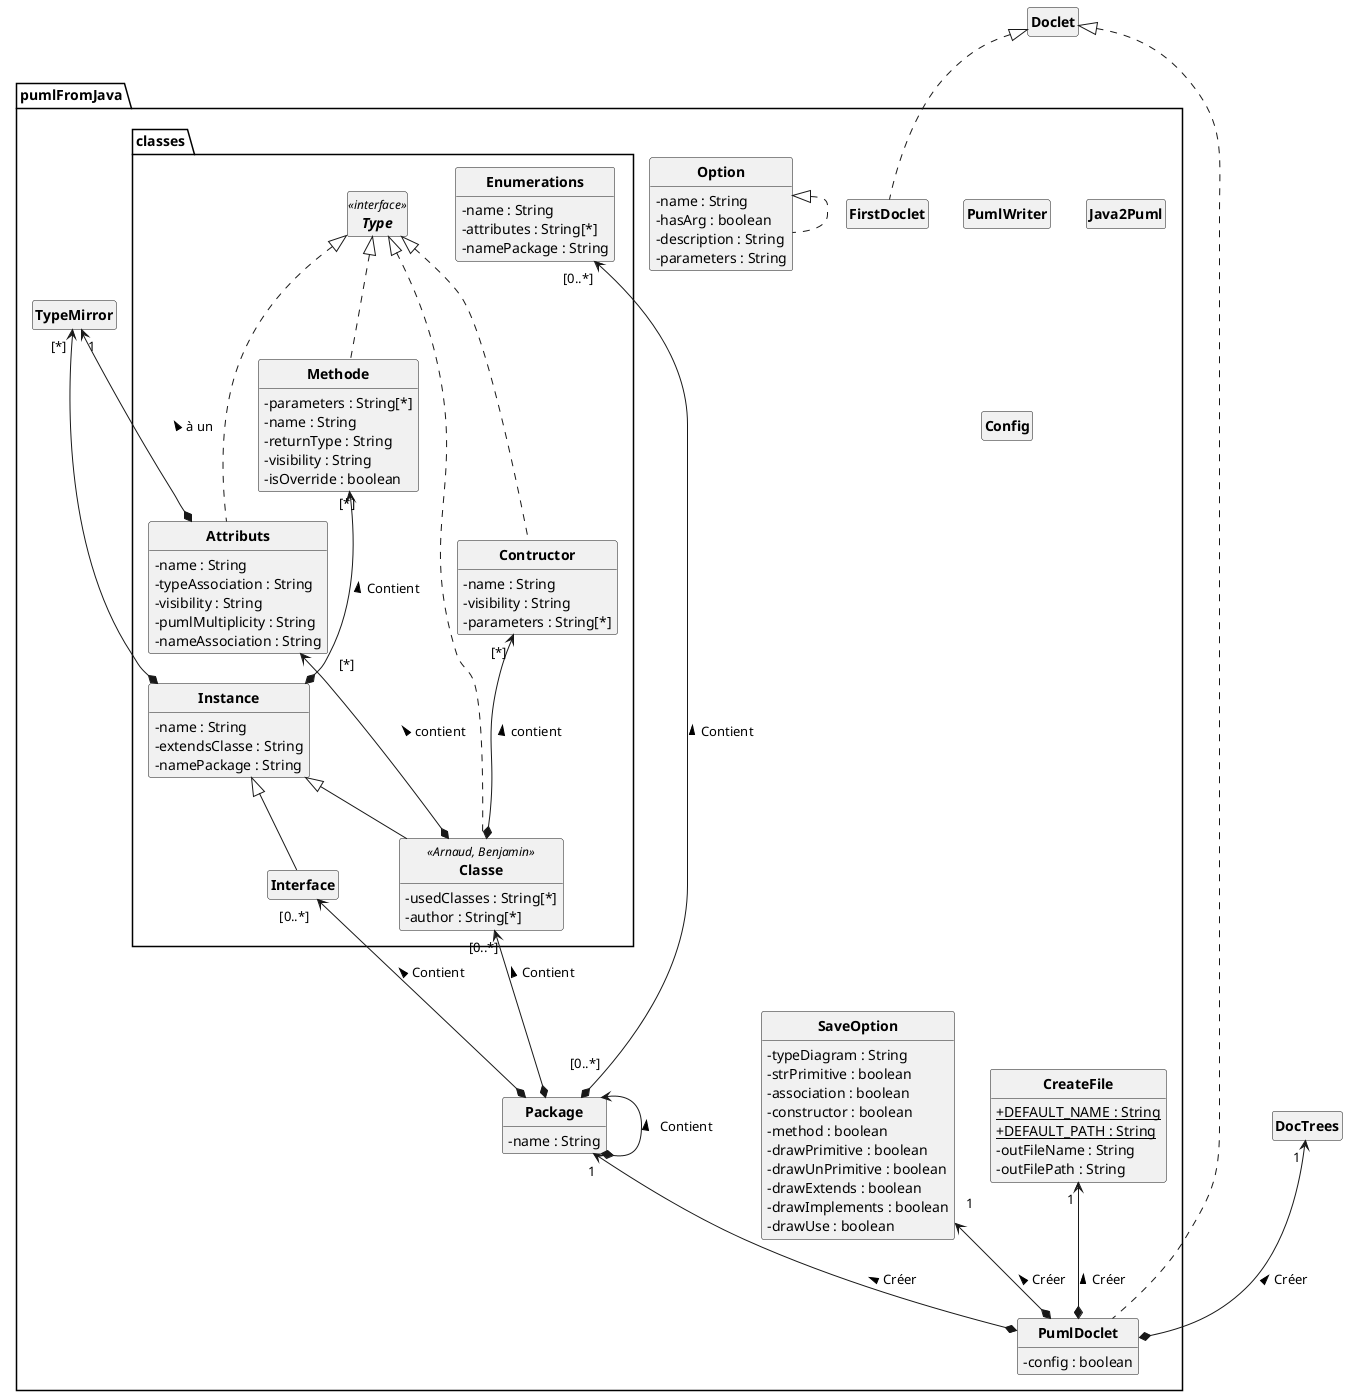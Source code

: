 @startuml
'https://plantuml.com/class-diagram
skinparam classAttributeIconSize 0
skinparam classFontStyle Bold
skinparam style strictuml
hide empty members

package pumlFromJava {
class CreateFile {
	+ {static} DEFAULT_NAME : String
	+ {static} DEFAULT_PATH : String
	- outFileName : String
	- outFilePath : String
}

class SaveOption {
	- typeDiagram : String
	- strPrimitive : boolean
	- association : boolean
	- constructor : boolean
	- method : boolean
	- drawPrimitive : boolean
	- drawUnPrimitive : boolean
	- drawExtends : boolean
	- drawImplements : boolean
	- drawUse : boolean
}

class Package {
	- name : String
}

class PumlWriter {
}

class FirstDoclet {
}

class PumlDoclet {
	- config : boolean
}

class Java2Puml {
}

class Config {
}

class Option {
	- name : String
	- hasArg : boolean
	- description : String
	- parameters : String
}

package classes {
class Contructor {
	- name : String
	- visibility : String
	- parameters : String[*]
}

class Instance {
	- name : String
	- extendsClasse : String
	- namePackage : String
}

class Enumerations {
	- name : String
	- attributes : String[*]
	- namePackage : String
}

class Interface {
}

class Methode {
	- parameters : String[*]
	- name : String
	- returnType : String
	- visibility : String
	- isOverride : boolean
}

class Attributs {
	- name : String
	- typeAssociation : String
	- visibility : String
	- pumlMultiplicity : String
	- nameAssociation : String
}

class Classe<< Arnaud, Benjamin >> {
	- usedClasses : String[*]
	- author : String[*]
}

interface Type<<interface>> {
}

}
Type <|.. Contructor

Methode" [*] \n " <--* Instance: < Contient 
TypeMirror" [*] \n " <--* Instance


Instance <|-- Interface

Type <|.. Methode

Type <|.. Attributs
TypeMirror" 1 \n " <--* Attributs: < à un 

Instance <|-- Classe
Type <|.. Classe
Attributs" [*] \n " <--* Classe: < contient 
Contructor" [*] \n " <--* Classe: < contient 


}


Classe" [0..*]  \n " <--* Package: < Contient 
Interface" [0..*]  \n " <--* Package: < Contient 
Enumerations" [0..*]  \n " <--* Package: < Contient 
Package" [0..*]  \n " <--* Package: < Contient 


Doclet <|.. FirstDoclet

Doclet <|.. PumlDoclet
CreateFile" 1 \n " <--* PumlDoclet: < Créer 
SaveOption" 1 \n " <--* PumlDoclet: < Créer 
Package" 1 \n " <--* PumlDoclet: < Créer 
DocTrees" 1 \n " <--* PumlDoclet: < Créer 



Option <|.. Option


@enduml